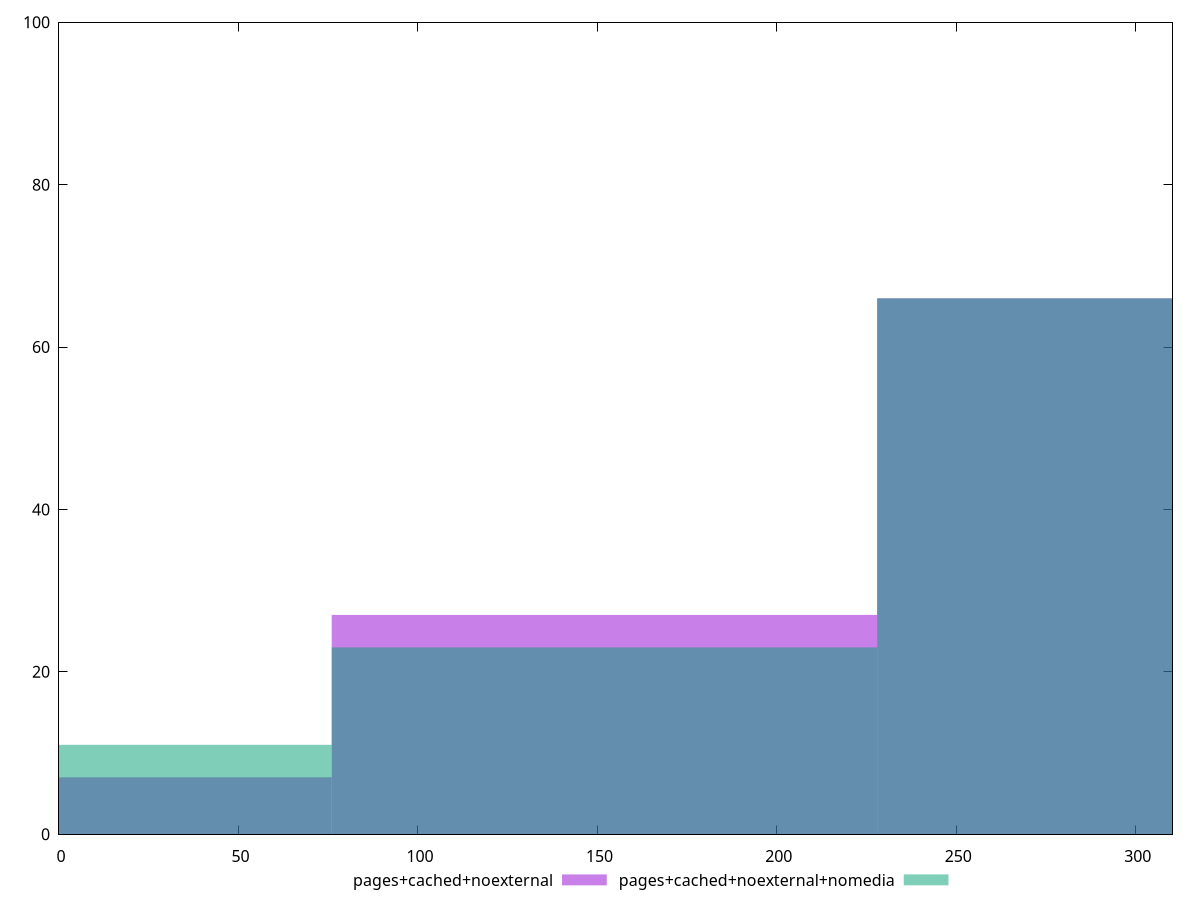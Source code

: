 reset

$pagesCachedNoexternal <<EOF
303.9211068086611 66
0 7
151.96055340433054 27
EOF

$pagesCachedNoexternalNomedia <<EOF
151.96055340433054 23
303.9211068086611 66
0 11
EOF

set key outside below
set boxwidth 151.96055340433054
set xrange [0:310.228]
set yrange [0:100]
set trange [0:100]
set style fill transparent solid 0.5 noborder
set terminal svg size 640, 500 enhanced background rgb 'white'
set output "reprap/uses-rel-preconnect/comparison/histogram/2_vs_3.svg"

plot $pagesCachedNoexternal title "pages+cached+noexternal" with boxes, \
     $pagesCachedNoexternalNomedia title "pages+cached+noexternal+nomedia" with boxes

reset
